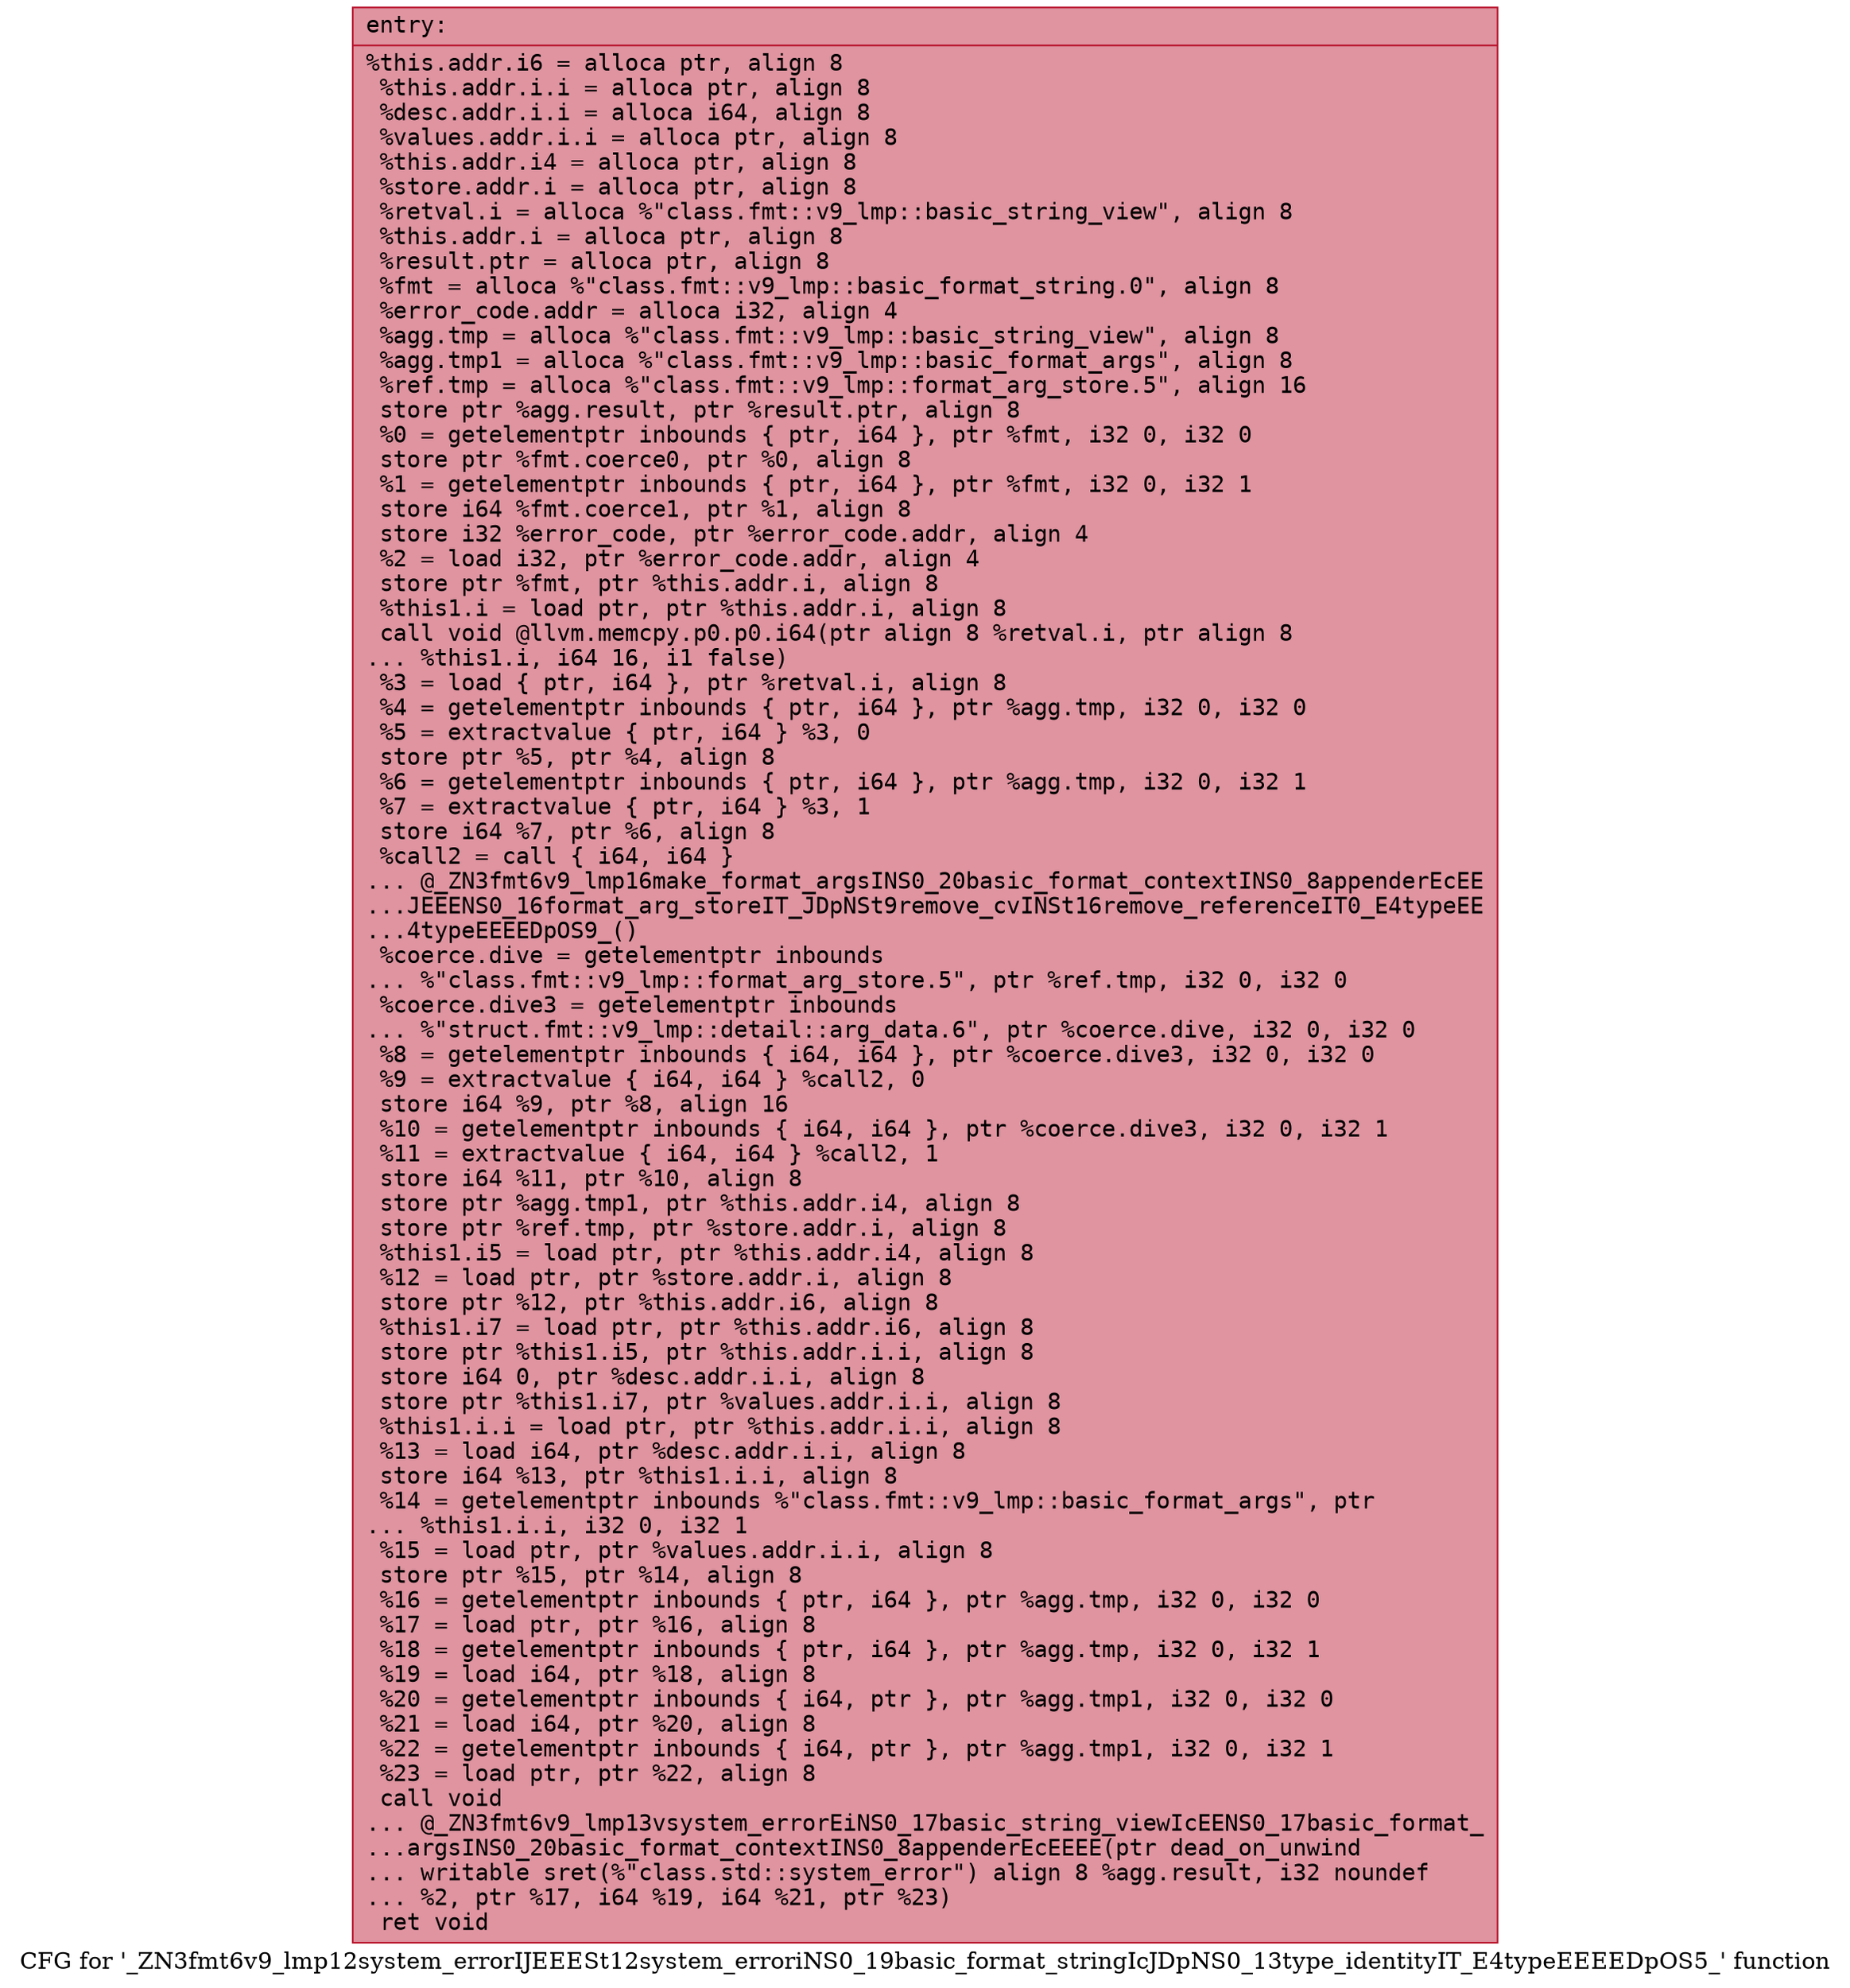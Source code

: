 digraph "CFG for '_ZN3fmt6v9_lmp12system_errorIJEEESt12system_erroriNS0_19basic_format_stringIcJDpNS0_13type_identityIT_E4typeEEEEDpOS5_' function" {
	label="CFG for '_ZN3fmt6v9_lmp12system_errorIJEEESt12system_erroriNS0_19basic_format_stringIcJDpNS0_13type_identityIT_E4typeEEEEDpOS5_' function";

	Node0x55957a482710 [shape=record,color="#b70d28ff", style=filled, fillcolor="#b70d2870" fontname="Courier",label="{entry:\l|  %this.addr.i6 = alloca ptr, align 8\l  %this.addr.i.i = alloca ptr, align 8\l  %desc.addr.i.i = alloca i64, align 8\l  %values.addr.i.i = alloca ptr, align 8\l  %this.addr.i4 = alloca ptr, align 8\l  %store.addr.i = alloca ptr, align 8\l  %retval.i = alloca %\"class.fmt::v9_lmp::basic_string_view\", align 8\l  %this.addr.i = alloca ptr, align 8\l  %result.ptr = alloca ptr, align 8\l  %fmt = alloca %\"class.fmt::v9_lmp::basic_format_string.0\", align 8\l  %error_code.addr = alloca i32, align 4\l  %agg.tmp = alloca %\"class.fmt::v9_lmp::basic_string_view\", align 8\l  %agg.tmp1 = alloca %\"class.fmt::v9_lmp::basic_format_args\", align 8\l  %ref.tmp = alloca %\"class.fmt::v9_lmp::format_arg_store.5\", align 16\l  store ptr %agg.result, ptr %result.ptr, align 8\l  %0 = getelementptr inbounds \{ ptr, i64 \}, ptr %fmt, i32 0, i32 0\l  store ptr %fmt.coerce0, ptr %0, align 8\l  %1 = getelementptr inbounds \{ ptr, i64 \}, ptr %fmt, i32 0, i32 1\l  store i64 %fmt.coerce1, ptr %1, align 8\l  store i32 %error_code, ptr %error_code.addr, align 4\l  %2 = load i32, ptr %error_code.addr, align 4\l  store ptr %fmt, ptr %this.addr.i, align 8\l  %this1.i = load ptr, ptr %this.addr.i, align 8\l  call void @llvm.memcpy.p0.p0.i64(ptr align 8 %retval.i, ptr align 8\l... %this1.i, i64 16, i1 false)\l  %3 = load \{ ptr, i64 \}, ptr %retval.i, align 8\l  %4 = getelementptr inbounds \{ ptr, i64 \}, ptr %agg.tmp, i32 0, i32 0\l  %5 = extractvalue \{ ptr, i64 \} %3, 0\l  store ptr %5, ptr %4, align 8\l  %6 = getelementptr inbounds \{ ptr, i64 \}, ptr %agg.tmp, i32 0, i32 1\l  %7 = extractvalue \{ ptr, i64 \} %3, 1\l  store i64 %7, ptr %6, align 8\l  %call2 = call \{ i64, i64 \}\l... @_ZN3fmt6v9_lmp16make_format_argsINS0_20basic_format_contextINS0_8appenderEcEE\l...JEEENS0_16format_arg_storeIT_JDpNSt9remove_cvINSt16remove_referenceIT0_E4typeEE\l...4typeEEEEDpOS9_()\l  %coerce.dive = getelementptr inbounds\l... %\"class.fmt::v9_lmp::format_arg_store.5\", ptr %ref.tmp, i32 0, i32 0\l  %coerce.dive3 = getelementptr inbounds\l... %\"struct.fmt::v9_lmp::detail::arg_data.6\", ptr %coerce.dive, i32 0, i32 0\l  %8 = getelementptr inbounds \{ i64, i64 \}, ptr %coerce.dive3, i32 0, i32 0\l  %9 = extractvalue \{ i64, i64 \} %call2, 0\l  store i64 %9, ptr %8, align 16\l  %10 = getelementptr inbounds \{ i64, i64 \}, ptr %coerce.dive3, i32 0, i32 1\l  %11 = extractvalue \{ i64, i64 \} %call2, 1\l  store i64 %11, ptr %10, align 8\l  store ptr %agg.tmp1, ptr %this.addr.i4, align 8\l  store ptr %ref.tmp, ptr %store.addr.i, align 8\l  %this1.i5 = load ptr, ptr %this.addr.i4, align 8\l  %12 = load ptr, ptr %store.addr.i, align 8\l  store ptr %12, ptr %this.addr.i6, align 8\l  %this1.i7 = load ptr, ptr %this.addr.i6, align 8\l  store ptr %this1.i5, ptr %this.addr.i.i, align 8\l  store i64 0, ptr %desc.addr.i.i, align 8\l  store ptr %this1.i7, ptr %values.addr.i.i, align 8\l  %this1.i.i = load ptr, ptr %this.addr.i.i, align 8\l  %13 = load i64, ptr %desc.addr.i.i, align 8\l  store i64 %13, ptr %this1.i.i, align 8\l  %14 = getelementptr inbounds %\"class.fmt::v9_lmp::basic_format_args\", ptr\l... %this1.i.i, i32 0, i32 1\l  %15 = load ptr, ptr %values.addr.i.i, align 8\l  store ptr %15, ptr %14, align 8\l  %16 = getelementptr inbounds \{ ptr, i64 \}, ptr %agg.tmp, i32 0, i32 0\l  %17 = load ptr, ptr %16, align 8\l  %18 = getelementptr inbounds \{ ptr, i64 \}, ptr %agg.tmp, i32 0, i32 1\l  %19 = load i64, ptr %18, align 8\l  %20 = getelementptr inbounds \{ i64, ptr \}, ptr %agg.tmp1, i32 0, i32 0\l  %21 = load i64, ptr %20, align 8\l  %22 = getelementptr inbounds \{ i64, ptr \}, ptr %agg.tmp1, i32 0, i32 1\l  %23 = load ptr, ptr %22, align 8\l  call void\l... @_ZN3fmt6v9_lmp13vsystem_errorEiNS0_17basic_string_viewIcEENS0_17basic_format_\l...argsINS0_20basic_format_contextINS0_8appenderEcEEEE(ptr dead_on_unwind\l... writable sret(%\"class.std::system_error\") align 8 %agg.result, i32 noundef\l... %2, ptr %17, i64 %19, i64 %21, ptr %23)\l  ret void\l}"];
}
